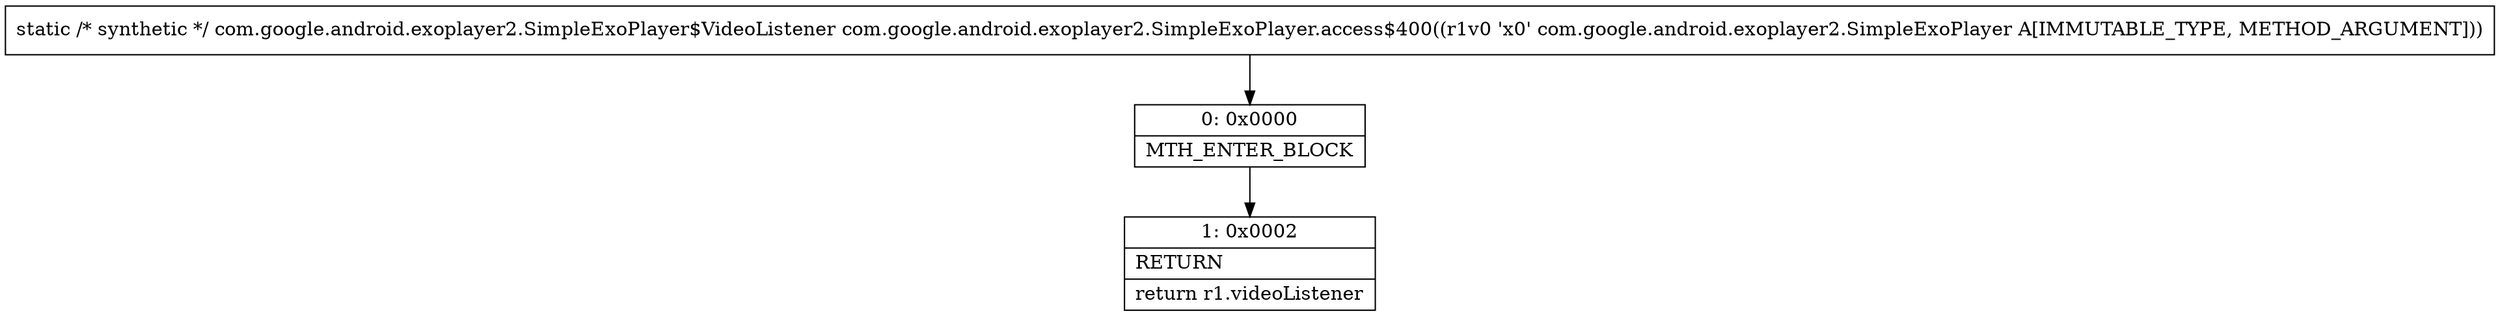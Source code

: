 digraph "CFG forcom.google.android.exoplayer2.SimpleExoPlayer.access$400(Lcom\/google\/android\/exoplayer2\/SimpleExoPlayer;)Lcom\/google\/android\/exoplayer2\/SimpleExoPlayer$VideoListener;" {
Node_0 [shape=record,label="{0\:\ 0x0000|MTH_ENTER_BLOCK\l}"];
Node_1 [shape=record,label="{1\:\ 0x0002|RETURN\l|return r1.videoListener\l}"];
MethodNode[shape=record,label="{static \/* synthetic *\/ com.google.android.exoplayer2.SimpleExoPlayer$VideoListener com.google.android.exoplayer2.SimpleExoPlayer.access$400((r1v0 'x0' com.google.android.exoplayer2.SimpleExoPlayer A[IMMUTABLE_TYPE, METHOD_ARGUMENT])) }"];
MethodNode -> Node_0;
Node_0 -> Node_1;
}

